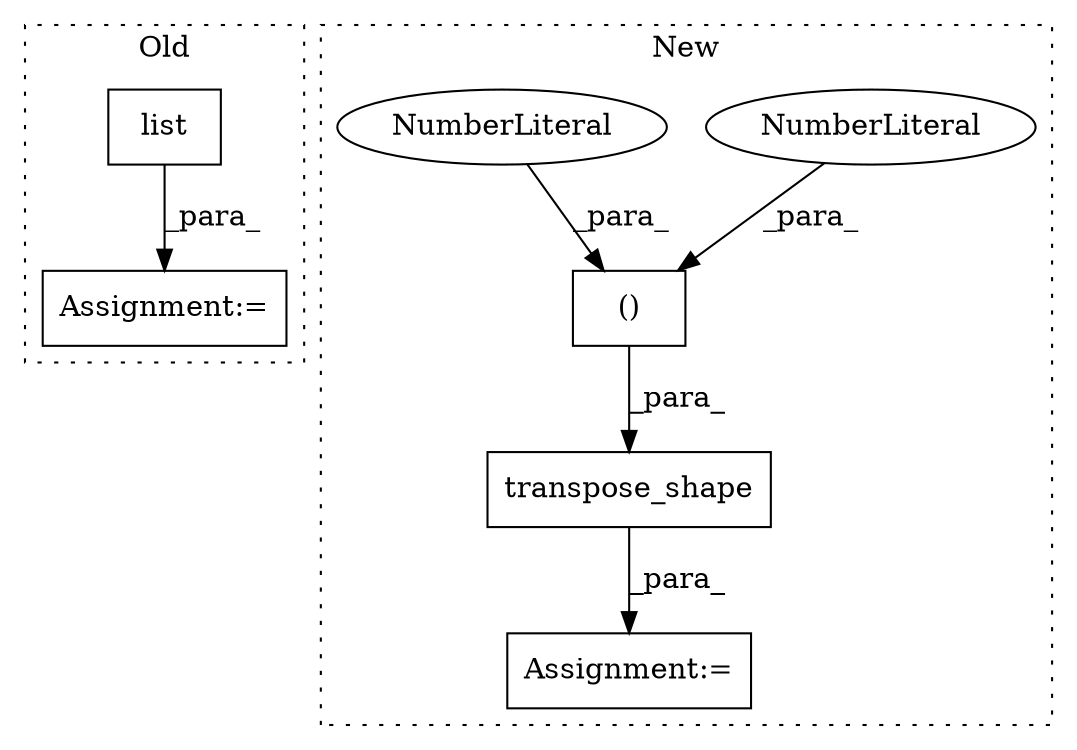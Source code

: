 digraph G {
subgraph cluster0 {
1 [label="list" a="32" s="58378,58395" l="5,1" shape="box"];
7 [label="Assignment:=" a="7" s="58544" l="1" shape="box"];
label = "Old";
style="dotted";
}
subgraph cluster1 {
2 [label="transpose_shape" a="32" s="58378,58460" l="16,2" shape="box"];
3 [label="()" a="106" s="58431" l="29" shape="box"];
4 [label="NumberLiteral" a="34" s="58445" l="1" shape="ellipse"];
5 [label="NumberLiteral" a="34" s="58459" l="1" shape="ellipse"];
6 [label="Assignment:=" a="7" s="58377" l="1" shape="box"];
label = "New";
style="dotted";
}
1 -> 7 [label="_para_"];
2 -> 6 [label="_para_"];
3 -> 2 [label="_para_"];
4 -> 3 [label="_para_"];
5 -> 3 [label="_para_"];
}